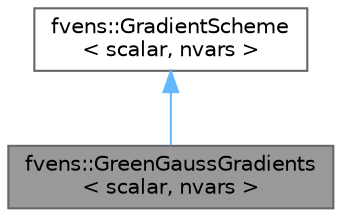 digraph "fvens::GreenGaussGradients&lt; scalar, nvars &gt;"
{
 // LATEX_PDF_SIZE
  bgcolor="transparent";
  edge [fontname=Helvetica,fontsize=10,labelfontname=Helvetica,labelfontsize=10];
  node [fontname=Helvetica,fontsize=10,shape=box,height=0.2,width=0.4];
  Node1 [id="Node000001",label="fvens::GreenGaussGradients\l\< scalar, nvars \>",height=0.2,width=0.4,color="gray40", fillcolor="grey60", style="filled", fontcolor="black",tooltip="Implements linear reconstruction using the Green-Gauss theorem over elements."];
  Node2 -> Node1 [id="edge1_Node000001_Node000002",dir="back",color="steelblue1",style="solid",tooltip=" "];
  Node2 [id="Node000002",label="fvens::GradientScheme\l\< scalar, nvars \>",height=0.2,width=0.4,color="gray40", fillcolor="white", style="filled",URL="$classfvens_1_1GradientScheme.html",tooltip="Abstract class for solution gradient computation schemes."];
}
